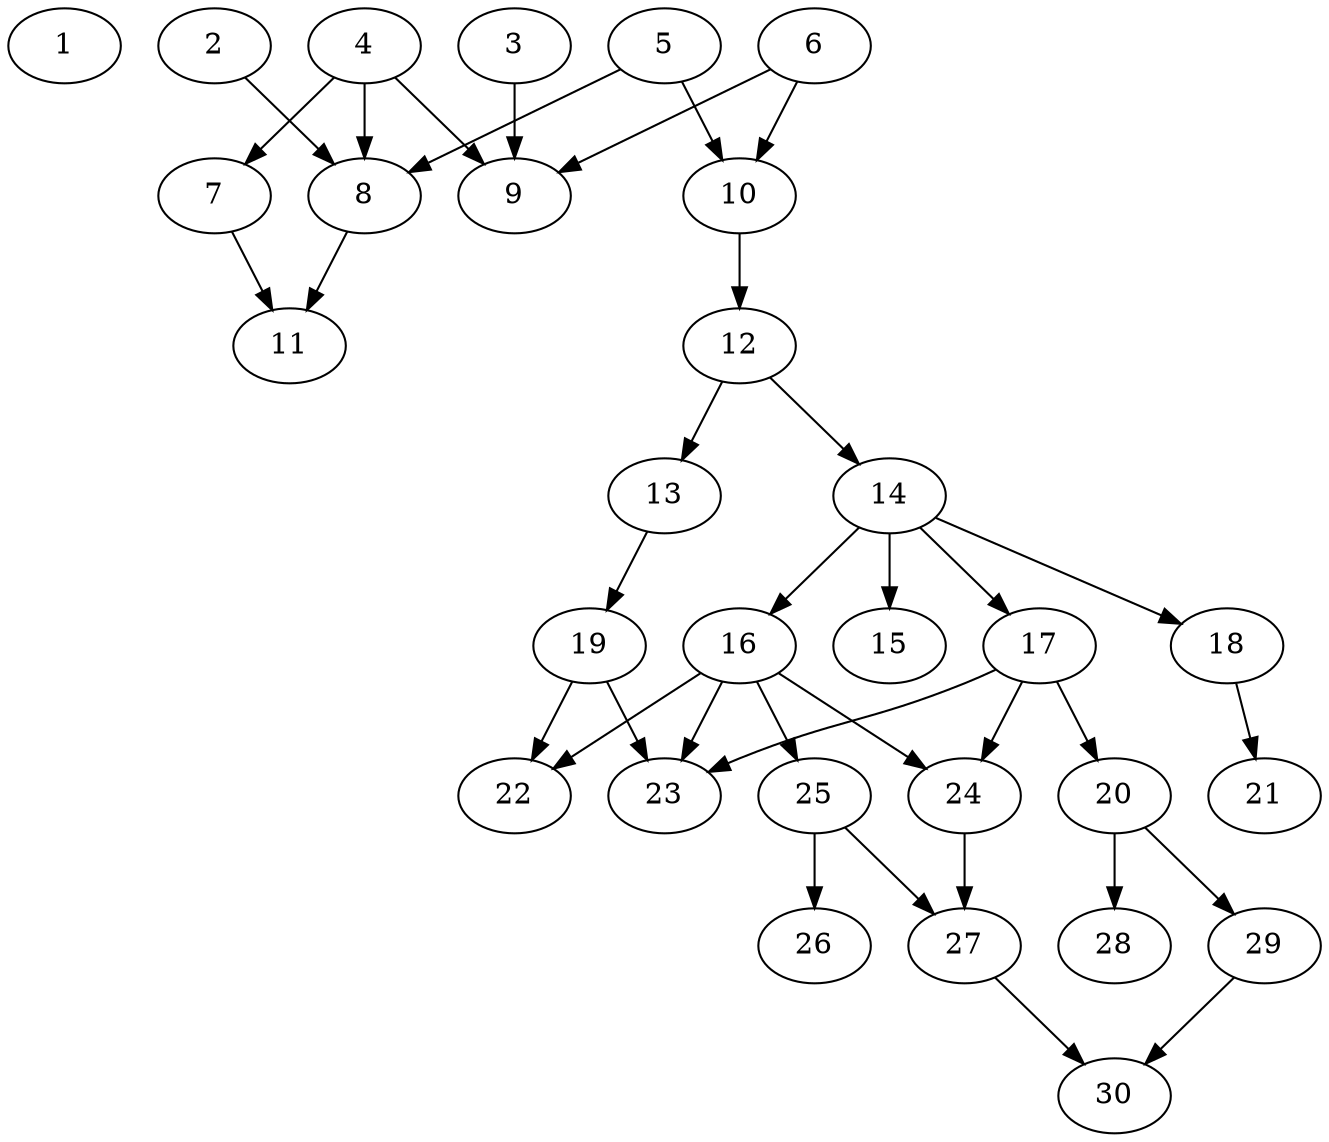 // DAG automatically generated by daggen at Fri Jul 29 10:40:33 2022
// daggen.exe --dot -n 30 --ccr 0.5 --fat 0.5 --regular 0.5 --density 0.5 -o data\30/random_30_97.gv 
digraph G {
  1 [compute_size="3964022784", trans_size="980451", result_size="0", ram="31071728",alpha="0.11"]
  2 [compute_size="17280401408", trans_size="199070", result_size="91136", ram="50510576",alpha="0.06"]
  2 -> 8 [size ="91136"]
  3 [compute_size="231928233984", trans_size="667892", result_size="13312", ram="50510576",alpha="0.08"]
  3 -> 9 [size ="13312"]
  4 [compute_size="427220140585", trans_size="463836", result_size="9216", ram="33366944",alpha="0.16"]
  4 -> 7 [size ="9216"]
  4 -> 8 [size ="9216"]
  4 -> 9 [size ="9216"]
  5 [compute_size="23989948416", trans_size="706862", result_size="9216", ram="38006480",alpha="0.13"]
  5 -> 8 [size ="9216"]
  5 -> 10 [size ="9216"]
  6 [compute_size="22254089415", trans_size="549096", result_size="29696", ram="21306368",alpha="0.14"]
  6 -> 9 [size ="29696"]
  6 -> 10 [size ="29696"]
  7 [compute_size="68719476736", trans_size="76246", result_size="74752", ram="11750096",alpha="0.12"]
  7 -> 11 [size ="74752"]
  8 [compute_size="18795257856", trans_size="632854", result_size="13312", ram="31285568",alpha="0.04"]
  8 -> 11 [size ="13312"]
  9 [compute_size="68719476736", trans_size="882307", result_size="0", ram="49389104",alpha="0.02"]
  10 [compute_size="2737907712", trans_size="116399", result_size="29696", ram="35535440",alpha="0.18"]
  10 -> 12 [size ="29696"]
  11 [compute_size="368293445632", trans_size="876456", result_size="0", ram="5277872",alpha="0.12"]
  12 [compute_size="88714248192", trans_size="733460", result_size="74752", ram="24955904",alpha="0.03"]
  12 -> 13 [size ="74752"]
  12 -> 14 [size ="74752"]
  13 [compute_size="1073741824000", trans_size="747335", result_size="1024", ram="42069440",alpha="0.12"]
  13 -> 19 [size ="1024"]
  14 [compute_size="276551224932", trans_size="159461", result_size="1024", ram="31241216",alpha="0.10"]
  14 -> 15 [size ="1024"]
  14 -> 16 [size ="1024"]
  14 -> 17 [size ="1024"]
  14 -> 18 [size ="1024"]
  15 [compute_size="782757789696", trans_size="292963", result_size="0", ram="12407456",alpha="0.05"]
  16 [compute_size="752189440", trans_size="771727", result_size="70656", ram="25036688",alpha="0.02"]
  16 -> 22 [size ="70656"]
  16 -> 23 [size ="70656"]
  16 -> 24 [size ="70656"]
  16 -> 25 [size ="70656"]
  17 [compute_size="5351014400", trans_size="4381", result_size="91136", ram="8566256",alpha="0.12"]
  17 -> 20 [size ="91136"]
  17 -> 23 [size ="91136"]
  17 -> 24 [size ="91136"]
  18 [compute_size="3200329728", trans_size="71291", result_size="29696", ram="48560672",alpha="0.11"]
  18 -> 21 [size ="29696"]
  19 [compute_size="1073741824000", trans_size="1022905", result_size="1024", ram="11976608",alpha="0.17"]
  19 -> 22 [size ="1024"]
  19 -> 23 [size ="1024"]
  20 [compute_size="2881437696", trans_size="1034638", result_size="13312", ram="32866400",alpha="0.12"]
  20 -> 28 [size ="13312"]
  20 -> 29 [size ="13312"]
  21 [compute_size="33277132800", trans_size="98816", result_size="0", ram="26208848",alpha="0.16"]
  22 [compute_size="28991029248", trans_size="526430", result_size="0", ram="21496448",alpha="0.01"]
  23 [compute_size="3708942336", trans_size="797462", result_size="0", ram="26775920",alpha="0.01"]
  24 [compute_size="368293445632", trans_size="326466", result_size="9216", ram="43095872",alpha="0.20"]
  24 -> 27 [size ="9216"]
  25 [compute_size="13989371904", trans_size="916481", result_size="13312", ram="21330128",alpha="0.18"]
  25 -> 26 [size ="13312"]
  25 -> 27 [size ="13312"]
  26 [compute_size="262472464562", trans_size="996978", result_size="0", ram="43316048",alpha="0.13"]
  27 [compute_size="10758336512", trans_size="406068", result_size="9216", ram="20751968",alpha="0.00"]
  27 -> 30 [size ="9216"]
  28 [compute_size="8589934592", trans_size="97570", result_size="0", ram="917120",alpha="0.02"]
  29 [compute_size="192385201385", trans_size="231423", result_size="13312", ram="7099472",alpha="0.05"]
  29 -> 30 [size ="13312"]
  30 [compute_size="10152714240", trans_size="18607", result_size="0", ram="15596048",alpha="0.06"]
}
